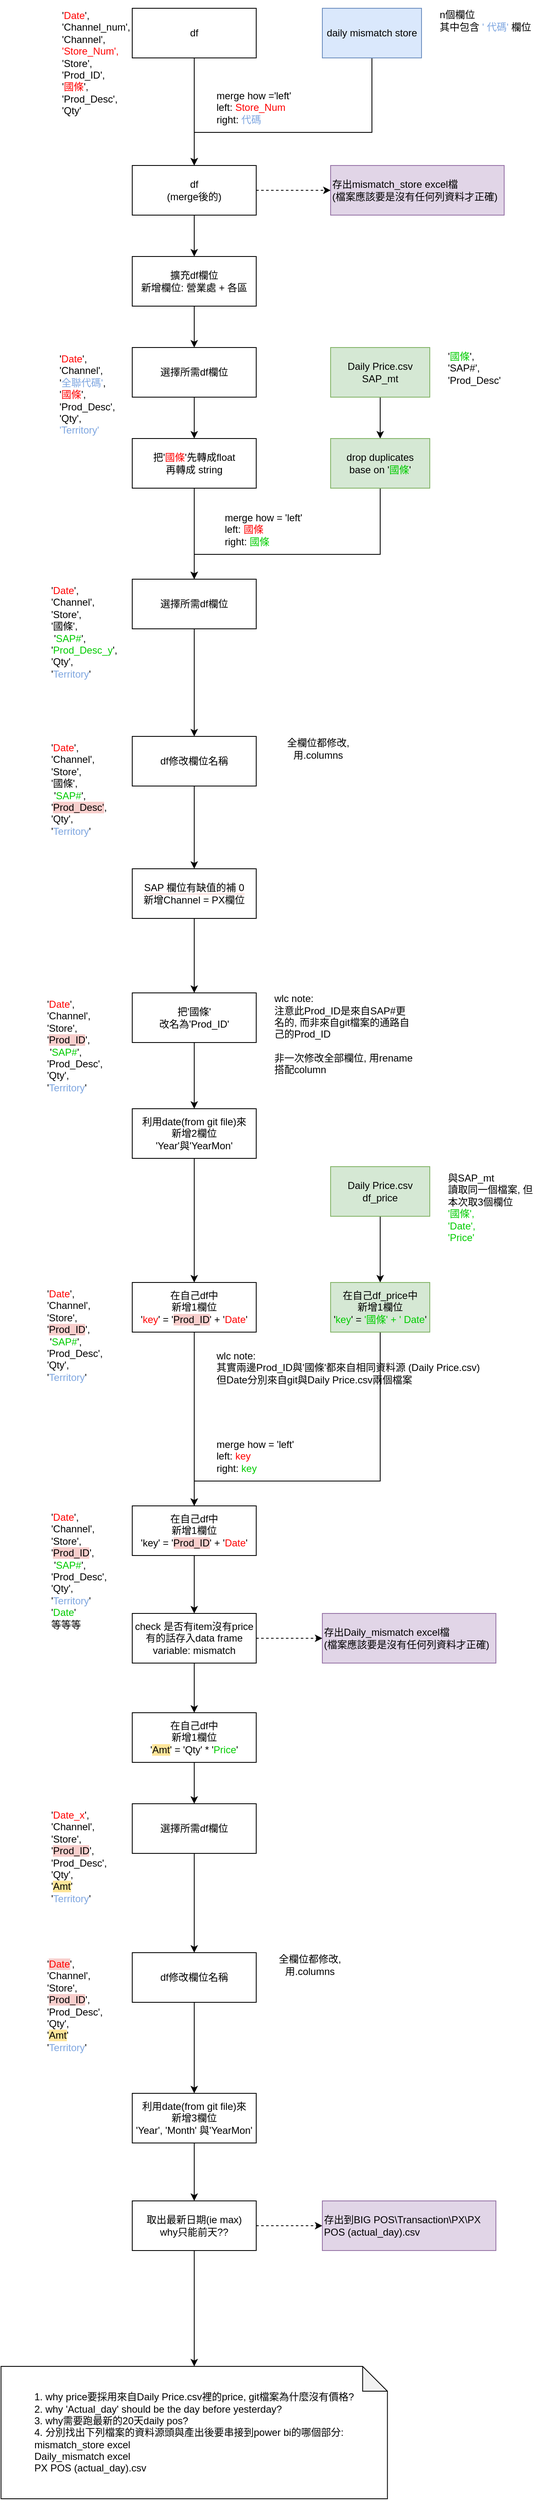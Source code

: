 <mxfile version="15.6.2" type="github">
  <diagram id="zrbfAotFL-TyWPudBQgr" name="Page-1">
    <mxGraphModel dx="782" dy="436" grid="1" gridSize="10" guides="1" tooltips="1" connect="1" arrows="1" fold="1" page="1" pageScale="1" pageWidth="850" pageHeight="1100" math="0" shadow="0">
      <root>
        <mxCell id="0" />
        <mxCell id="1" parent="0" />
        <mxCell id="fdrqG4z9VUzHYd8aUHgG-7" style="edgeStyle=orthogonalEdgeStyle;rounded=0;orthogonalLoop=1;jettySize=auto;html=1;entryX=0.5;entryY=0;entryDx=0;entryDy=0;fontSize=12;fontColor=#FF0000;" parent="1" source="fdrqG4z9VUzHYd8aUHgG-1" target="fdrqG4z9VUzHYd8aUHgG-3" edge="1">
          <mxGeometry relative="1" as="geometry" />
        </mxCell>
        <mxCell id="fdrqG4z9VUzHYd8aUHgG-1" value="&lt;blockquote&gt;df&lt;/blockquote&gt;" style="rounded=0;whiteSpace=wrap;html=1;" parent="1" vertex="1">
          <mxGeometry x="220" y="10" width="150" height="60" as="geometry" />
        </mxCell>
        <mxCell id="fdrqG4z9VUzHYd8aUHgG-18" style="edgeStyle=orthogonalEdgeStyle;rounded=0;orthogonalLoop=1;jettySize=auto;html=1;fontSize=12;fontColor=#000000;endArrow=classic;endFill=1;" parent="1" source="fdrqG4z9VUzHYd8aUHgG-2" target="fdrqG4z9VUzHYd8aUHgG-3" edge="1">
          <mxGeometry relative="1" as="geometry">
            <Array as="points">
              <mxPoint x="510" y="160" />
              <mxPoint x="295" y="160" />
            </Array>
          </mxGeometry>
        </mxCell>
        <mxCell id="fdrqG4z9VUzHYd8aUHgG-2" value="daily mismatch store" style="rounded=0;whiteSpace=wrap;html=1;fillColor=#dae8fc;strokeColor=#6c8ebf;" parent="1" vertex="1">
          <mxGeometry x="450" y="10" width="120" height="60" as="geometry" />
        </mxCell>
        <mxCell id="fdrqG4z9VUzHYd8aUHgG-12" style="edgeStyle=orthogonalEdgeStyle;rounded=0;orthogonalLoop=1;jettySize=auto;html=1;fontSize=12;fontColor=#000000;endArrow=classic;endFill=1;dashed=1;" parent="1" source="fdrqG4z9VUzHYd8aUHgG-3" target="fdrqG4z9VUzHYd8aUHgG-11" edge="1">
          <mxGeometry relative="1" as="geometry" />
        </mxCell>
        <mxCell id="fdrqG4z9VUzHYd8aUHgG-16" style="edgeStyle=orthogonalEdgeStyle;rounded=0;orthogonalLoop=1;jettySize=auto;html=1;entryX=0.5;entryY=0;entryDx=0;entryDy=0;fontSize=12;fontColor=#000000;endArrow=classic;endFill=1;" parent="1" source="fdrqG4z9VUzHYd8aUHgG-3" target="fdrqG4z9VUzHYd8aUHgG-15" edge="1">
          <mxGeometry relative="1" as="geometry" />
        </mxCell>
        <mxCell id="fdrqG4z9VUzHYd8aUHgG-3" value="df&lt;br&gt;(merge後的)" style="rounded=0;whiteSpace=wrap;html=1;" parent="1" vertex="1">
          <mxGeometry x="220" y="200" width="150" height="60" as="geometry" />
        </mxCell>
        <mxCell id="fdrqG4z9VUzHYd8aUHgG-4" value="&lt;blockquote&gt;&lt;font style=&quot;font-size: 12px&quot;&gt;&lt;font style=&quot;font-weight: normal ; font-size: 12px&quot;&gt;&#39;&lt;font color=&quot;#ff0000&quot;&gt;Date&lt;/font&gt;&#39;,&amp;nbsp;&lt;br&gt;&lt;/font&gt;&lt;/font&gt;&lt;font style=&quot;font-size: 12px&quot;&gt;&lt;font style=&quot;font-weight: normal ; font-size: 12px&quot;&gt;&#39;Channel_num&#39;,&lt;br&gt;&lt;/font&gt;&lt;/font&gt;&lt;font style=&quot;font-weight: normal ; font-size: 12px&quot;&gt;&#39;Channel&#39;,&lt;br&gt;&lt;/font&gt;&lt;font style=&quot;font-weight: normal ; font-size: 12px&quot;&gt;&lt;font color=&quot;#ff0000&quot;&gt;&#39;Store_Num&#39;,&lt;/font&gt;&lt;br&gt;&lt;/font&gt;&lt;font style=&quot;font-weight: normal ; font-size: 12px&quot;&gt;&#39;Store&#39;,&lt;br&gt;&lt;/font&gt;&lt;font style=&quot;font-weight: normal ; font-size: 12px&quot;&gt;&#39;Prod_ID&#39;,&lt;br&gt;&lt;/font&gt;&lt;font style=&quot;font-weight: normal ; font-size: 12px&quot;&gt;&#39;&lt;font color=&quot;#ff0000&quot;&gt;國條&lt;/font&gt;&#39;,&lt;br&gt;&lt;/font&gt;&lt;font style=&quot;font-weight: normal ; font-size: 12px&quot;&gt;&#39;Prod_Desc&#39;,&lt;br&gt;&lt;/font&gt;&lt;font style=&quot;font-weight: normal ; font-size: 12px&quot;&gt;&#39;Qty&#39;&lt;/font&gt;&lt;/blockquote&gt;" style="text;html=1;strokeColor=none;fillColor=none;spacing=5;spacingTop=-20;whiteSpace=wrap;overflow=hidden;rounded=0;align=left;" parent="1" vertex="1">
          <mxGeometry x="90" y="10" width="190" height="140" as="geometry" />
        </mxCell>
        <mxCell id="fdrqG4z9VUzHYd8aUHgG-9" value="merge how =&#39;left&#39;&lt;br&gt;left: &lt;font color=&quot;#ff0000&quot;&gt;Store_Num&lt;/font&gt;&amp;nbsp;&lt;br&gt;right: &lt;font color=&quot;#7ea6e0&quot;&gt;代碼&lt;/font&gt;" style="text;html=1;strokeColor=none;fillColor=none;align=left;verticalAlign=middle;whiteSpace=wrap;rounded=0;fontSize=12;fontColor=#000000;labelBackgroundColor=default;" parent="1" vertex="1">
          <mxGeometry x="320" y="110" width="130" height="40" as="geometry" />
        </mxCell>
        <mxCell id="fdrqG4z9VUzHYd8aUHgG-11" value="存出mismatch_store excel檔&lt;br&gt;(檔案應該要是沒有任何列資料才正確)" style="rounded=0;whiteSpace=wrap;html=1;fontFamily=Helvetica;fontSize=12;align=left;strokeColor=#9673a6;fillColor=#e1d5e7;" parent="1" vertex="1">
          <mxGeometry x="460" y="200" width="210" height="60" as="geometry" />
        </mxCell>
        <mxCell id="fdrqG4z9VUzHYd8aUHgG-24" style="edgeStyle=orthogonalEdgeStyle;rounded=0;orthogonalLoop=1;jettySize=auto;html=1;entryX=0.5;entryY=0;entryDx=0;entryDy=0;fontSize=12;fontColor=#FF0000;endArrow=classic;endFill=1;" parent="1" source="fdrqG4z9VUzHYd8aUHgG-15" target="fdrqG4z9VUzHYd8aUHgG-23" edge="1">
          <mxGeometry relative="1" as="geometry" />
        </mxCell>
        <mxCell id="fdrqG4z9VUzHYd8aUHgG-15" value="擴充df欄位&lt;br&gt;新增欄位: 營業處 + 各區" style="rounded=0;whiteSpace=wrap;html=1;labelBackgroundColor=default;fontSize=12;fontColor=#000000;align=center;" parent="1" vertex="1">
          <mxGeometry x="220" y="310" width="150" height="60" as="geometry" />
        </mxCell>
        <mxCell id="fdrqG4z9VUzHYd8aUHgG-22" value="n個欄位&lt;br&gt;其中包含 &lt;font color=&quot;#7ea6e0&quot;&gt;&#39; 代碼&#39;&lt;/font&gt; 欄位" style="text;html=1;strokeColor=none;fillColor=none;align=left;verticalAlign=middle;whiteSpace=wrap;rounded=0;labelBackgroundColor=default;fontSize=12;fontColor=#000000;" parent="1" vertex="1">
          <mxGeometry x="590" y="10" width="140" height="30" as="geometry" />
        </mxCell>
        <mxCell id="fdrqG4z9VUzHYd8aUHgG-33" style="edgeStyle=orthogonalEdgeStyle;rounded=0;orthogonalLoop=1;jettySize=auto;html=1;fontSize=12;fontColor=#000000;endArrow=classic;endFill=1;" parent="1" source="fdrqG4z9VUzHYd8aUHgG-23" target="fdrqG4z9VUzHYd8aUHgG-32" edge="1">
          <mxGeometry relative="1" as="geometry" />
        </mxCell>
        <mxCell id="fdrqG4z9VUzHYd8aUHgG-23" value="&lt;font color=&quot;#000000&quot;&gt;選擇所需df欄位&lt;br&gt;&lt;/font&gt;" style="rounded=0;whiteSpace=wrap;html=1;labelBackgroundColor=default;fontSize=12;fontColor=#FF0000;align=center;" parent="1" vertex="1">
          <mxGeometry x="220" y="420" width="150" height="60" as="geometry" />
        </mxCell>
        <mxCell id="fdrqG4z9VUzHYd8aUHgG-27" value="&#39;&lt;font color=&quot;#ff0000&quot;&gt;Date&lt;/font&gt;&#39;, &#39;Channel&#39;, &#39;&lt;font color=&quot;#7ea6e0&quot;&gt;全聯代碼&#39;&lt;/font&gt;, &#39;&lt;font color=&quot;#ff0000&quot;&gt;國條&lt;/font&gt;&#39;, &#39;Prod_Desc&#39;, &#39;Qty&#39;, &lt;font color=&quot;#7ea6e0&quot;&gt;&#39;Territory&#39;&lt;/font&gt;" style="text;html=1;strokeColor=none;fillColor=none;align=left;verticalAlign=top;whiteSpace=wrap;rounded=0;labelBackgroundColor=default;fontSize=12;fontColor=#000000;" parent="1" vertex="1">
          <mxGeometry x="130" y="420" width="60" height="130" as="geometry" />
        </mxCell>
        <mxCell id="fdrqG4z9VUzHYd8aUHgG-31" style="edgeStyle=orthogonalEdgeStyle;rounded=0;orthogonalLoop=1;jettySize=auto;html=1;entryX=0.5;entryY=0;entryDx=0;entryDy=0;fontSize=12;fontColor=#000000;endArrow=classic;endFill=1;" parent="1" source="fdrqG4z9VUzHYd8aUHgG-28" target="fdrqG4z9VUzHYd8aUHgG-30" edge="1">
          <mxGeometry relative="1" as="geometry" />
        </mxCell>
        <mxCell id="fdrqG4z9VUzHYd8aUHgG-28" value="&lt;font&gt;Daily Price.csv&lt;br&gt;&lt;/font&gt;&lt;div&gt;&lt;span&gt;&lt;font&gt;SAP_mt&lt;/font&gt;&lt;/span&gt;&lt;/div&gt;" style="rounded=0;whiteSpace=wrap;html=1;labelBackgroundColor=none;fontSize=12;align=center;verticalAlign=middle;strokeColor=#82b366;fillColor=#d5e8d4;fontColor=#000000;" parent="1" vertex="1">
          <mxGeometry x="460" y="420" width="120" height="60" as="geometry" />
        </mxCell>
        <mxCell id="fdrqG4z9VUzHYd8aUHgG-29" value="&#39;&lt;font color=&quot;#00cc00&quot;&gt;國條&lt;/font&gt;&#39;, &#39;SAP#&#39;, &#39;Prod_Desc&#39;" style="text;html=1;strokeColor=none;fillColor=none;align=left;verticalAlign=middle;whiteSpace=wrap;rounded=0;labelBackgroundColor=none;fontSize=12;fontColor=#000000;" parent="1" vertex="1">
          <mxGeometry x="600" y="430" width="60" height="30" as="geometry" />
        </mxCell>
        <mxCell id="fdrqG4z9VUzHYd8aUHgG-37" style="edgeStyle=orthogonalEdgeStyle;rounded=0;orthogonalLoop=1;jettySize=auto;html=1;fontSize=12;fontColor=#FF0000;endArrow=classic;endFill=1;entryX=0.5;entryY=0;entryDx=0;entryDy=0;" parent="1" source="fdrqG4z9VUzHYd8aUHgG-30" target="fdrqG4z9VUzHYd8aUHgG-34" edge="1">
          <mxGeometry relative="1" as="geometry">
            <mxPoint x="520" y="680.0" as="targetPoint" />
            <Array as="points">
              <mxPoint x="520" y="670" />
              <mxPoint x="295" y="670" />
            </Array>
          </mxGeometry>
        </mxCell>
        <mxCell id="fdrqG4z9VUzHYd8aUHgG-30" value="drop duplicates&lt;br&gt;base on &#39;&lt;font color=&quot;#00cc00&quot;&gt;國條&lt;/font&gt;&#39;" style="rounded=0;whiteSpace=wrap;html=1;labelBackgroundColor=none;fontSize=12;strokeColor=#82b366;align=center;verticalAlign=middle;fillColor=#d5e8d4;" parent="1" vertex="1">
          <mxGeometry x="460" y="530" width="120" height="60" as="geometry" />
        </mxCell>
        <mxCell id="fdrqG4z9VUzHYd8aUHgG-36" style="edgeStyle=orthogonalEdgeStyle;rounded=0;orthogonalLoop=1;jettySize=auto;html=1;entryX=0.5;entryY=0;entryDx=0;entryDy=0;fontSize=12;fontColor=#FF0000;endArrow=classic;endFill=1;" parent="1" source="fdrqG4z9VUzHYd8aUHgG-32" target="fdrqG4z9VUzHYd8aUHgG-34" edge="1">
          <mxGeometry relative="1" as="geometry" />
        </mxCell>
        <mxCell id="fdrqG4z9VUzHYd8aUHgG-32" value="&lt;font color=&quot;#000000&quot;&gt;把&#39;&lt;/font&gt;&lt;font color=&quot;#ff0000&quot;&gt;國條&lt;/font&gt;&lt;font color=&quot;#000000&quot;&gt;&#39;先轉成float&lt;br&gt;再轉成 string&lt;/font&gt;" style="rounded=0;whiteSpace=wrap;html=1;labelBackgroundColor=none;fontSize=12;fontColor=#00CC00;strokeColor=default;align=center;verticalAlign=middle;" parent="1" vertex="1">
          <mxGeometry x="220" y="530" width="150" height="60" as="geometry" />
        </mxCell>
        <mxCell id="fdrqG4z9VUzHYd8aUHgG-43" style="edgeStyle=orthogonalEdgeStyle;rounded=0;orthogonalLoop=1;jettySize=auto;html=1;fontSize=12;fontColor=#7EA6E0;endArrow=classic;endFill=1;" parent="1" source="fdrqG4z9VUzHYd8aUHgG-34" target="fdrqG4z9VUzHYd8aUHgG-42" edge="1">
          <mxGeometry relative="1" as="geometry" />
        </mxCell>
        <mxCell id="fdrqG4z9VUzHYd8aUHgG-34" value="&lt;span style=&quot;color: rgb(0 , 0 , 0)&quot;&gt;選擇所需df欄位&lt;/span&gt;" style="rounded=0;whiteSpace=wrap;html=1;labelBackgroundColor=none;fontSize=12;fontColor=#FF0000;strokeColor=default;align=center;verticalAlign=middle;" parent="1" vertex="1">
          <mxGeometry x="220" y="700" width="150" height="60" as="geometry" />
        </mxCell>
        <mxCell id="fdrqG4z9VUzHYd8aUHgG-35" value="merge how = &#39;left&#39;&lt;br&gt;left: &lt;font color=&quot;#ff0000&quot;&gt;國條&lt;/font&gt;&amp;nbsp;&lt;br&gt;right: &lt;font color=&quot;#00cc00&quot;&gt;國條&lt;/font&gt;" style="text;html=1;strokeColor=none;fillColor=none;align=left;verticalAlign=middle;whiteSpace=wrap;rounded=0;fontSize=12;fontColor=#000000;labelBackgroundColor=default;" parent="1" vertex="1">
          <mxGeometry x="330" y="620" width="130" height="40" as="geometry" />
        </mxCell>
        <mxCell id="fdrqG4z9VUzHYd8aUHgG-38" value="&lt;div&gt;&lt;font color=&quot;#000000&quot;&gt;&#39;&lt;/font&gt;&lt;font color=&quot;#ff0000&quot;&gt;Date&lt;/font&gt;&lt;font color=&quot;#000000&quot;&gt;&#39;, &#39;Channel&#39;, &#39;Store&#39;,&lt;/font&gt;&lt;/div&gt;&lt;div&gt;&lt;font color=&quot;#000000&quot;&gt;&#39;國條&#39;,&lt;/font&gt;&lt;span style=&quot;color: rgb(0 , 0 , 0)&quot;&gt;&amp;nbsp; &amp;nbsp; &amp;nbsp; &amp;nbsp;&#39;&lt;/span&gt;SAP#&lt;span style=&quot;color: rgb(0 , 0 , 0)&quot;&gt;&#39;, &#39;&lt;/span&gt;Prod_Desc_y&lt;span style=&quot;color: rgb(0 , 0 , 0)&quot;&gt;&#39;, &#39;Qty&#39;,&lt;/span&gt;&lt;/div&gt;&lt;div&gt;&lt;span style=&quot;color: rgb(0 , 0 , 0)&quot;&gt;&#39;&lt;/span&gt;&lt;font color=&quot;#7ea6e0&quot;&gt;Territory&lt;/font&gt;&lt;span style=&quot;color: rgb(0 , 0 , 0)&quot;&gt;&#39;&lt;/span&gt;&lt;/div&gt;" style="text;html=1;strokeColor=none;fillColor=none;align=left;verticalAlign=top;whiteSpace=wrap;rounded=0;labelBackgroundColor=none;fontSize=12;fontColor=#00CC00;" parent="1" vertex="1">
          <mxGeometry x="120" y="700" width="90" height="130" as="geometry" />
        </mxCell>
        <mxCell id="fdrqG4z9VUzHYd8aUHgG-46" style="edgeStyle=orthogonalEdgeStyle;rounded=0;orthogonalLoop=1;jettySize=auto;html=1;entryX=0.5;entryY=0;entryDx=0;entryDy=0;fontSize=12;fontColor=#000000;endArrow=classic;endFill=1;" parent="1" source="fdrqG4z9VUzHYd8aUHgG-42" target="fdrqG4z9VUzHYd8aUHgG-45" edge="1">
          <mxGeometry relative="1" as="geometry" />
        </mxCell>
        <mxCell id="fdrqG4z9VUzHYd8aUHgG-42" value="&lt;span style=&quot;color: rgb(0 , 0 , 0)&quot;&gt;df修改欄位名稱&lt;/span&gt;" style="rounded=0;whiteSpace=wrap;html=1;labelBackgroundColor=none;fontSize=12;fontColor=#FF0000;strokeColor=default;align=center;verticalAlign=middle;" parent="1" vertex="1">
          <mxGeometry x="220" y="890" width="150" height="60" as="geometry" />
        </mxCell>
        <mxCell id="fdrqG4z9VUzHYd8aUHgG-44" value="&lt;div&gt;&lt;font color=&quot;#000000&quot;&gt;&#39;&lt;/font&gt;&lt;font color=&quot;#ff0000&quot;&gt;Date&lt;/font&gt;&lt;font color=&quot;#000000&quot;&gt;&#39;, &#39;Channel&#39;, &#39;Store&#39;,&lt;/font&gt;&lt;/div&gt;&lt;div&gt;&lt;font color=&quot;#000000&quot;&gt;&#39;國條&#39;,&lt;/font&gt;&lt;span style=&quot;color: rgb(0 , 0 , 0)&quot;&gt;&amp;nbsp; &amp;nbsp; &amp;nbsp; &amp;nbsp;&#39;&lt;/span&gt;SAP#&lt;span style=&quot;color: rgb(0 , 0 , 0)&quot;&gt;&#39;, &#39;&lt;/span&gt;&lt;font color=&quot;#000000&quot; style=&quot;background-color: rgb(248 , 206 , 204)&quot;&gt;Prod_Desc&lt;/font&gt;&lt;span style=&quot;color: rgb(0 , 0 , 0)&quot;&gt;&lt;span style=&quot;background-color: rgb(248 , 206 , 204)&quot;&gt;&#39;&lt;/span&gt;, &#39;Qty&#39;,&lt;/span&gt;&lt;/div&gt;&lt;div&gt;&lt;span style=&quot;color: rgb(0 , 0 , 0)&quot;&gt;&#39;&lt;/span&gt;&lt;font color=&quot;#7ea6e0&quot;&gt;Territory&lt;/font&gt;&lt;span style=&quot;color: rgb(0 , 0 , 0)&quot;&gt;&#39;&lt;/span&gt;&lt;/div&gt;" style="text;html=1;strokeColor=none;fillColor=none;align=left;verticalAlign=top;whiteSpace=wrap;rounded=0;labelBackgroundColor=none;fontSize=12;fontColor=#00CC00;" parent="1" vertex="1">
          <mxGeometry x="120" y="890" width="90" height="130" as="geometry" />
        </mxCell>
        <mxCell id="fdrqG4z9VUzHYd8aUHgG-50" style="edgeStyle=orthogonalEdgeStyle;rounded=0;orthogonalLoop=1;jettySize=auto;html=1;fontSize=12;fontColor=#000000;endArrow=classic;endFill=1;" parent="1" source="fdrqG4z9VUzHYd8aUHgG-45" target="fdrqG4z9VUzHYd8aUHgG-48" edge="1">
          <mxGeometry relative="1" as="geometry" />
        </mxCell>
        <mxCell id="fdrqG4z9VUzHYd8aUHgG-45" value="&lt;span style=&quot;background-color: rgb(255 , 255 , 255)&quot;&gt;SAP 欄位有缺值的補 0&lt;br&gt;新增Channel = PX欄位&lt;br&gt;&lt;/span&gt;" style="rounded=0;whiteSpace=wrap;html=1;labelBackgroundColor=#F8CECC;fontSize=12;fontColor=#000000;strokeColor=default;align=center;verticalAlign=middle;" parent="1" vertex="1">
          <mxGeometry x="220" y="1050" width="150" height="60" as="geometry" />
        </mxCell>
        <mxCell id="oJDjE2ayRvZ6iTE7Mp0_-5" style="edgeStyle=orthogonalEdgeStyle;rounded=0;orthogonalLoop=1;jettySize=auto;html=1;entryX=0.5;entryY=0;entryDx=0;entryDy=0;fontSize=12;fontColor=#000000;endArrow=classic;endFill=1;" parent="1" source="fdrqG4z9VUzHYd8aUHgG-48" target="oJDjE2ayRvZ6iTE7Mp0_-4" edge="1">
          <mxGeometry relative="1" as="geometry" />
        </mxCell>
        <mxCell id="fdrqG4z9VUzHYd8aUHgG-48" value="&lt;span style=&quot;&quot;&gt;把&#39;國條&#39;&lt;br&gt;改名為&#39;Prod_ID&#39;&lt;/span&gt;" style="rounded=0;whiteSpace=wrap;html=1;labelBackgroundColor=none;fontSize=12;fontColor=#000000;strokeColor=default;align=center;verticalAlign=middle;" parent="1" vertex="1">
          <mxGeometry x="220" y="1200" width="150" height="60" as="geometry" />
        </mxCell>
        <mxCell id="fdrqG4z9VUzHYd8aUHgG-49" value="&lt;div&gt;&lt;font color=&quot;#000000&quot;&gt;&#39;&lt;/font&gt;&lt;font color=&quot;#ff0000&quot;&gt;Date&lt;/font&gt;&lt;font color=&quot;#000000&quot;&gt;&#39;, &#39;Channel&#39;, &#39;Store&#39;,&lt;/font&gt;&lt;/div&gt;&lt;div&gt;&lt;font color=&quot;#000000&quot;&gt;&#39;&lt;span style=&quot;background-color: rgb(248 , 206 , 204)&quot;&gt;Prod_ID&lt;/span&gt;&#39;,&lt;/font&gt;&lt;span style=&quot;color: rgb(0 , 0 , 0)&quot;&gt;&amp;nbsp; &amp;nbsp; &amp;nbsp; &amp;nbsp;&#39;&lt;/span&gt;SAP#&lt;span style=&quot;color: rgb(0 , 0 , 0)&quot;&gt;&#39;, &#39;&lt;/span&gt;&lt;font color=&quot;#000000&quot; style=&quot;background-color: rgb(255 , 255 , 255)&quot;&gt;Prod_Desc&lt;/font&gt;&lt;span style=&quot;color: rgb(0 , 0 , 0)&quot;&gt;&lt;span style=&quot;background-color: rgb(255 , 255 , 255)&quot;&gt;&#39;&lt;/span&gt;, &#39;Qty&#39;,&lt;/span&gt;&lt;/div&gt;&lt;div&gt;&lt;span style=&quot;color: rgb(0 , 0 , 0)&quot;&gt;&#39;&lt;/span&gt;&lt;font color=&quot;#7ea6e0&quot;&gt;Territory&lt;/font&gt;&lt;span style=&quot;color: rgb(0 , 0 , 0)&quot;&gt;&#39;&lt;/span&gt;&lt;/div&gt;" style="text;html=1;strokeColor=none;fillColor=none;align=left;verticalAlign=top;whiteSpace=wrap;rounded=0;labelBackgroundColor=none;fontSize=12;fontColor=#00CC00;" parent="1" vertex="1">
          <mxGeometry x="115" y="1200" width="90" height="130" as="geometry" />
        </mxCell>
        <mxCell id="oJDjE2ayRvZ6iTE7Mp0_-1" value="wlc note:&lt;br&gt;注意此Prod_ID是來自SAP#更名的, 而非來自git檔案的通路自己的Prod_ID&lt;br&gt;&lt;br&gt;非一次修改全部欄位, 用rename搭配column" style="text;html=1;strokeColor=none;fillColor=none;align=left;verticalAlign=middle;whiteSpace=wrap;rounded=0;labelBackgroundColor=none;fontSize=12;fontColor=#000000;" parent="1" vertex="1">
          <mxGeometry x="390" y="1220" width="170" height="60" as="geometry" />
        </mxCell>
        <mxCell id="oJDjE2ayRvZ6iTE7Mp0_-11" style="edgeStyle=orthogonalEdgeStyle;rounded=0;orthogonalLoop=1;jettySize=auto;html=1;entryX=0.5;entryY=0;entryDx=0;entryDy=0;fontSize=12;fontColor=#00CC00;endArrow=classic;endFill=1;" parent="1" source="oJDjE2ayRvZ6iTE7Mp0_-4" target="oJDjE2ayRvZ6iTE7Mp0_-10" edge="1">
          <mxGeometry relative="1" as="geometry" />
        </mxCell>
        <mxCell id="oJDjE2ayRvZ6iTE7Mp0_-4" value="利用date(from git file)來&lt;br&gt;新增2欄位&lt;br&gt;&#39;Year&#39;與&#39;YearMon&#39;" style="rounded=0;whiteSpace=wrap;html=1;labelBackgroundColor=none;fontSize=12;fontColor=#000000;strokeColor=default;align=center;verticalAlign=middle;" parent="1" vertex="1">
          <mxGeometry x="220" y="1340" width="150" height="60" as="geometry" />
        </mxCell>
        <mxCell id="oJDjE2ayRvZ6iTE7Mp0_-9" style="edgeStyle=orthogonalEdgeStyle;rounded=0;orthogonalLoop=1;jettySize=auto;html=1;entryX=0.5;entryY=0;entryDx=0;entryDy=0;fontSize=12;fontColor=#00CC00;endArrow=classic;endFill=1;" parent="1" source="oJDjE2ayRvZ6iTE7Mp0_-6" target="oJDjE2ayRvZ6iTE7Mp0_-8" edge="1">
          <mxGeometry relative="1" as="geometry" />
        </mxCell>
        <mxCell id="oJDjE2ayRvZ6iTE7Mp0_-6" value="&lt;font&gt;Daily Price.csv&lt;br&gt;&lt;/font&gt;&lt;div&gt;df_price&lt;/div&gt;" style="rounded=0;whiteSpace=wrap;html=1;labelBackgroundColor=none;fontSize=12;align=center;verticalAlign=middle;strokeColor=#82b366;fillColor=#d5e8d4;fontColor=#000000;" parent="1" vertex="1">
          <mxGeometry x="460" y="1410" width="120" height="60" as="geometry" />
        </mxCell>
        <mxCell id="oJDjE2ayRvZ6iTE7Mp0_-7" value="與SAP_mt&lt;br&gt;&lt;div&gt;&lt;span&gt;讀取同一個檔案, 但本次取3個欄位&lt;/span&gt;&lt;/div&gt;&lt;div&gt;&lt;font color=&quot;#00cc00&quot;&gt;&#39;國條&#39;,&lt;/font&gt;&lt;/div&gt;&lt;div&gt;&lt;font color=&quot;#00cc00&quot;&gt;&#39;Date&#39;,&lt;/font&gt;&lt;/div&gt;&lt;div&gt;&lt;font color=&quot;#00cc00&quot;&gt;&#39;Price&#39;&lt;/font&gt;&lt;br&gt;&lt;/div&gt;" style="text;html=1;strokeColor=none;fillColor=none;align=left;verticalAlign=top;whiteSpace=wrap;rounded=0;labelBackgroundColor=none;fontSize=12;fontColor=#000000;" parent="1" vertex="1">
          <mxGeometry x="600" y="1410" width="110" height="90" as="geometry" />
        </mxCell>
        <mxCell id="oJDjE2ayRvZ6iTE7Mp0_-17" style="edgeStyle=orthogonalEdgeStyle;rounded=0;orthogonalLoop=1;jettySize=auto;html=1;entryX=0.5;entryY=0;entryDx=0;entryDy=0;fontSize=12;fontColor=#FF0000;endArrow=classic;endFill=1;" parent="1" source="oJDjE2ayRvZ6iTE7Mp0_-8" target="oJDjE2ayRvZ6iTE7Mp0_-15" edge="1">
          <mxGeometry relative="1" as="geometry">
            <Array as="points">
              <mxPoint x="520" y="1790" />
              <mxPoint x="295" y="1790" />
            </Array>
          </mxGeometry>
        </mxCell>
        <mxCell id="oJDjE2ayRvZ6iTE7Mp0_-8" value="在自己df_price中&lt;br&gt;新增1欄位&lt;br&gt;&#39;&lt;font color=&quot;#00cc00&quot;&gt;key&lt;/font&gt;&#39; = &lt;font color=&quot;#00cc00&quot;&gt;&#39;國條&#39; + &#39; Date&lt;/font&gt;&#39;" style="rounded=0;whiteSpace=wrap;html=1;labelBackgroundColor=none;fontSize=12;align=center;verticalAlign=middle;strokeColor=#82b366;fillColor=#d5e8d4;fontColor=#000000;" parent="1" vertex="1">
          <mxGeometry x="460" y="1550" width="120" height="60" as="geometry" />
        </mxCell>
        <mxCell id="oJDjE2ayRvZ6iTE7Mp0_-16" style="edgeStyle=orthogonalEdgeStyle;rounded=0;orthogonalLoop=1;jettySize=auto;html=1;fontSize=12;fontColor=#FF0000;endArrow=classic;endFill=1;" parent="1" source="oJDjE2ayRvZ6iTE7Mp0_-10" target="oJDjE2ayRvZ6iTE7Mp0_-15" edge="1">
          <mxGeometry relative="1" as="geometry" />
        </mxCell>
        <mxCell id="oJDjE2ayRvZ6iTE7Mp0_-10" value="在自己df中&lt;br&gt;新增1欄位&lt;br&gt;&#39;&lt;font color=&quot;#ff0000&quot;&gt;key&lt;/font&gt;&#39; = &#39;&lt;span style=&quot;background-color: rgb(248 , 206 , 204)&quot;&gt;Prod_ID&lt;/span&gt;&#39; + &#39;&lt;font color=&quot;#ff0000&quot;&gt;Date&lt;/font&gt;&#39;" style="rounded=0;whiteSpace=wrap;html=1;labelBackgroundColor=none;fontSize=12;fontColor=#000000;strokeColor=default;align=center;verticalAlign=middle;" parent="1" vertex="1">
          <mxGeometry x="220" y="1550" width="150" height="60" as="geometry" />
        </mxCell>
        <mxCell id="oJDjE2ayRvZ6iTE7Mp0_-12" value="&lt;div&gt;&lt;font color=&quot;#000000&quot;&gt;&#39;&lt;/font&gt;&lt;font color=&quot;#ff0000&quot;&gt;Date&lt;/font&gt;&lt;font color=&quot;#000000&quot;&gt;&#39;, &#39;Channel&#39;, &#39;Store&#39;,&lt;/font&gt;&lt;/div&gt;&lt;div&gt;&lt;font color=&quot;#000000&quot;&gt;&#39;&lt;span style=&quot;background-color: rgb(248 , 206 , 204)&quot;&gt;Prod_ID&lt;/span&gt;&#39;,&lt;/font&gt;&lt;span style=&quot;color: rgb(0 , 0 , 0)&quot;&gt;&amp;nbsp; &amp;nbsp; &amp;nbsp; &amp;nbsp;&#39;&lt;/span&gt;SAP#&lt;span style=&quot;color: rgb(0 , 0 , 0)&quot;&gt;&#39;, &#39;&lt;/span&gt;&lt;font color=&quot;#000000&quot; style=&quot;background-color: rgb(255 , 255 , 255)&quot;&gt;Prod_Desc&lt;/font&gt;&lt;span style=&quot;color: rgb(0 , 0 , 0)&quot;&gt;&lt;span style=&quot;background-color: rgb(255 , 255 , 255)&quot;&gt;&#39;&lt;/span&gt;, &#39;Qty&#39;,&lt;/span&gt;&lt;/div&gt;&lt;div&gt;&lt;span style=&quot;color: rgb(0 , 0 , 0)&quot;&gt;&#39;&lt;/span&gt;&lt;font color=&quot;#7ea6e0&quot;&gt;Territory&lt;/font&gt;&lt;span style=&quot;color: rgb(0 , 0 , 0)&quot;&gt;&#39;&lt;/span&gt;&lt;/div&gt;" style="text;html=1;strokeColor=none;fillColor=none;align=left;verticalAlign=top;whiteSpace=wrap;rounded=0;labelBackgroundColor=none;fontSize=12;fontColor=#00CC00;" parent="1" vertex="1">
          <mxGeometry x="115" y="1550" width="90" height="130" as="geometry" />
        </mxCell>
        <mxCell id="oJDjE2ayRvZ6iTE7Mp0_-14" value="wlc note:&lt;br&gt;其實兩邊Prod_ID與&#39;國條&#39;都來自相同資料源 (Daily Price.csv)&lt;br&gt;但Date分別來自git與Daily Price.csv兩個檔案" style="text;html=1;strokeColor=none;fillColor=none;align=left;verticalAlign=top;whiteSpace=wrap;rounded=0;labelBackgroundColor=none;fontSize=12;fontColor=#000000;" parent="1" vertex="1">
          <mxGeometry x="320" y="1625" width="365" height="50" as="geometry" />
        </mxCell>
        <mxCell id="oJDjE2ayRvZ6iTE7Mp0_-22" style="edgeStyle=orthogonalEdgeStyle;rounded=0;orthogonalLoop=1;jettySize=auto;html=1;entryX=0.5;entryY=0;entryDx=0;entryDy=0;fontSize=12;fontColor=#00CC00;endArrow=classic;endFill=1;" parent="1" source="oJDjE2ayRvZ6iTE7Mp0_-15" target="oJDjE2ayRvZ6iTE7Mp0_-19" edge="1">
          <mxGeometry relative="1" as="geometry" />
        </mxCell>
        <mxCell id="oJDjE2ayRvZ6iTE7Mp0_-15" value="在自己df中&lt;br&gt;新增1欄位&lt;br&gt;&#39;key&#39; = &#39;&lt;span style=&quot;background-color: rgb(248 , 206 , 204)&quot;&gt;Prod_ID&lt;/span&gt;&#39; + &#39;&lt;font color=&quot;#ff0000&quot;&gt;Date&lt;/font&gt;&#39;" style="rounded=0;whiteSpace=wrap;html=1;labelBackgroundColor=none;fontSize=12;fontColor=#000000;strokeColor=default;align=center;verticalAlign=middle;" parent="1" vertex="1">
          <mxGeometry x="220" y="1820" width="150" height="60" as="geometry" />
        </mxCell>
        <mxCell id="oJDjE2ayRvZ6iTE7Mp0_-18" value="merge how = &#39;left&#39;&lt;br&gt;left: &lt;font color=&quot;#ff0000&quot;&gt;key&amp;nbsp;&lt;/font&gt;&lt;br&gt;right: &lt;font color=&quot;#00cc00&quot;&gt;key&lt;/font&gt;" style="text;html=1;strokeColor=none;fillColor=none;align=left;verticalAlign=middle;whiteSpace=wrap;rounded=0;fontSize=12;fontColor=#000000;labelBackgroundColor=default;" parent="1" vertex="1">
          <mxGeometry x="320" y="1740" width="130" height="40" as="geometry" />
        </mxCell>
        <mxCell id="oJDjE2ayRvZ6iTE7Mp0_-21" style="edgeStyle=orthogonalEdgeStyle;rounded=0;orthogonalLoop=1;jettySize=auto;html=1;entryX=0;entryY=0.5;entryDx=0;entryDy=0;fontSize=12;fontColor=#00CC00;endArrow=classic;endFill=1;dashed=1;" parent="1" source="oJDjE2ayRvZ6iTE7Mp0_-19" target="oJDjE2ayRvZ6iTE7Mp0_-20" edge="1">
          <mxGeometry relative="1" as="geometry" />
        </mxCell>
        <mxCell id="oJDjE2ayRvZ6iTE7Mp0_-24" style="edgeStyle=orthogonalEdgeStyle;rounded=0;orthogonalLoop=1;jettySize=auto;html=1;entryX=0.5;entryY=0;entryDx=0;entryDy=0;fontSize=12;fontColor=#00CC00;endArrow=classic;endFill=1;" parent="1" source="oJDjE2ayRvZ6iTE7Mp0_-19" target="oJDjE2ayRvZ6iTE7Mp0_-23" edge="1">
          <mxGeometry relative="1" as="geometry" />
        </mxCell>
        <mxCell id="oJDjE2ayRvZ6iTE7Mp0_-19" value="check 是否有item沒有price&lt;br&gt;有的話存入data frame variable: mismatch" style="rounded=0;whiteSpace=wrap;html=1;labelBackgroundColor=none;fontSize=12;fontColor=#000000;strokeColor=default;align=center;verticalAlign=middle;" parent="1" vertex="1">
          <mxGeometry x="220" y="1950" width="150" height="60" as="geometry" />
        </mxCell>
        <mxCell id="oJDjE2ayRvZ6iTE7Mp0_-20" value="存出Daily_mismatch excel檔&lt;br&gt;(檔案應該要是沒有任何列資料才正確)" style="rounded=0;whiteSpace=wrap;html=1;fontFamily=Helvetica;fontSize=12;align=left;strokeColor=#9673a6;fillColor=#e1d5e7;" parent="1" vertex="1">
          <mxGeometry x="450" y="1950" width="210" height="60" as="geometry" />
        </mxCell>
        <mxCell id="oJDjE2ayRvZ6iTE7Mp0_-26" style="edgeStyle=orthogonalEdgeStyle;rounded=0;orthogonalLoop=1;jettySize=auto;html=1;entryX=0.5;entryY=0;entryDx=0;entryDy=0;fontSize=12;fontColor=#00CC00;endArrow=classic;endFill=1;" parent="1" source="oJDjE2ayRvZ6iTE7Mp0_-23" target="oJDjE2ayRvZ6iTE7Mp0_-25" edge="1">
          <mxGeometry relative="1" as="geometry" />
        </mxCell>
        <mxCell id="oJDjE2ayRvZ6iTE7Mp0_-23" value="在自己df中&lt;br&gt;新增1欄位&lt;br&gt;&#39;&lt;span style=&quot;background-color: rgb(255 , 229 , 153)&quot;&gt;Amt&lt;/span&gt;&#39; = &#39;Qty&#39; * &#39;&lt;font color=&quot;#00cc00&quot;&gt;Price&lt;/font&gt;&#39;" style="rounded=0;whiteSpace=wrap;html=1;labelBackgroundColor=none;fontSize=12;fontColor=#000000;strokeColor=default;align=center;verticalAlign=middle;" parent="1" vertex="1">
          <mxGeometry x="220" y="2070" width="150" height="60" as="geometry" />
        </mxCell>
        <mxCell id="oJDjE2ayRvZ6iTE7Mp0_-30" style="edgeStyle=orthogonalEdgeStyle;rounded=0;orthogonalLoop=1;jettySize=auto;html=1;entryX=0.5;entryY=0;entryDx=0;entryDy=0;fontSize=12;fontColor=#FFE599;endArrow=classic;endFill=1;" parent="1" source="oJDjE2ayRvZ6iTE7Mp0_-25" target="oJDjE2ayRvZ6iTE7Mp0_-29" edge="1">
          <mxGeometry relative="1" as="geometry" />
        </mxCell>
        <mxCell id="oJDjE2ayRvZ6iTE7Mp0_-25" value="選擇所需df欄位" style="rounded=0;whiteSpace=wrap;html=1;labelBackgroundColor=none;fontSize=12;fontColor=#000000;strokeColor=default;align=center;verticalAlign=middle;" parent="1" vertex="1">
          <mxGeometry x="220" y="2180" width="150" height="60" as="geometry" />
        </mxCell>
        <mxCell id="oJDjE2ayRvZ6iTE7Mp0_-27" value="&lt;div&gt;&lt;font color=&quot;#000000&quot;&gt;&#39;&lt;/font&gt;&lt;font color=&quot;#ff0000&quot;&gt;Date&lt;/font&gt;&lt;font color=&quot;#000000&quot;&gt;&#39;, &#39;Channel&#39;, &#39;Store&#39;,&lt;/font&gt;&lt;/div&gt;&lt;div&gt;&lt;font color=&quot;#000000&quot;&gt;&#39;&lt;span style=&quot;background-color: rgb(248 , 206 , 204)&quot;&gt;Prod_ID&lt;/span&gt;&#39;,&lt;/font&gt;&lt;span style=&quot;color: rgb(0 , 0 , 0)&quot;&gt;&amp;nbsp; &amp;nbsp; &amp;nbsp; &amp;nbsp;&#39;&lt;/span&gt;SAP#&lt;span style=&quot;color: rgb(0 , 0 , 0)&quot;&gt;&#39;, &#39;&lt;/span&gt;&lt;font color=&quot;#000000&quot; style=&quot;background-color: rgb(255 , 255 , 255)&quot;&gt;Prod_Desc&lt;/font&gt;&lt;span style=&quot;color: rgb(0 , 0 , 0)&quot;&gt;&lt;span style=&quot;background-color: rgb(255 , 255 , 255)&quot;&gt;&#39;&lt;/span&gt;, &#39;Qty&#39;,&lt;/span&gt;&lt;/div&gt;&lt;div&gt;&lt;span style=&quot;color: rgb(0 , 0 , 0)&quot;&gt;&#39;&lt;/span&gt;&lt;font color=&quot;#7ea6e0&quot;&gt;Territory&lt;/font&gt;&lt;span style=&quot;color: rgb(0 , 0 , 0)&quot;&gt;&#39;&lt;/span&gt;&lt;/div&gt;&lt;div&gt;&lt;span style=&quot;color: rgb(0 , 0 , 0)&quot;&gt;&#39;&lt;/span&gt;Date&lt;span style=&quot;color: rgb(0 , 0 , 0)&quot;&gt;&#39;&lt;/span&gt;&lt;/div&gt;&lt;div&gt;&lt;span style=&quot;color: rgb(0 , 0 , 0)&quot;&gt;等等等&lt;/span&gt;&lt;/div&gt;" style="text;html=1;strokeColor=none;fillColor=none;align=left;verticalAlign=top;whiteSpace=wrap;rounded=0;labelBackgroundColor=none;fontSize=12;fontColor=#00CC00;" parent="1" vertex="1">
          <mxGeometry x="120" y="1820" width="90" height="170" as="geometry" />
        </mxCell>
        <mxCell id="oJDjE2ayRvZ6iTE7Mp0_-28" value="&lt;div&gt;&lt;font color=&quot;#000000&quot;&gt;&#39;&lt;/font&gt;&lt;font color=&quot;#ff0000&quot;&gt;Date_x&lt;/font&gt;&lt;font color=&quot;#000000&quot;&gt;&#39;, &#39;Channel&#39;, &#39;Store&#39;,&lt;/font&gt;&lt;/div&gt;&lt;div&gt;&lt;font color=&quot;#000000&quot;&gt;&#39;&lt;span style=&quot;background-color: rgb(248 , 206 , 204)&quot;&gt;Prod_ID&lt;/span&gt;&#39;&lt;/font&gt;&lt;span style=&quot;color: rgb(0 , 0 , 0)&quot;&gt;, &#39;&lt;/span&gt;&lt;font color=&quot;#000000&quot; style=&quot;background-color: rgb(255 , 255 , 255)&quot;&gt;Prod_Desc&lt;/font&gt;&lt;span style=&quot;color: rgb(0 , 0 , 0)&quot;&gt;&lt;span style=&quot;background-color: rgb(255 , 255 , 255)&quot;&gt;&#39;&lt;/span&gt;, &#39;Qty&#39;,&lt;/span&gt;&lt;/div&gt;&lt;div&gt;&lt;span style=&quot;color: rgb(0 , 0 , 0)&quot;&gt;&#39;&lt;span style=&quot;background-color: rgb(255 , 229 , 153)&quot;&gt;Amt&lt;/span&gt;&#39;&lt;/span&gt;&lt;/div&gt;&lt;div&gt;&lt;span style=&quot;color: rgb(0 , 0 , 0)&quot;&gt;&#39;&lt;/span&gt;&lt;font color=&quot;#7ea6e0&quot;&gt;Territory&lt;/font&gt;&lt;span style=&quot;color: rgb(0 , 0 , 0)&quot;&gt;&#39;&lt;/span&gt;&lt;/div&gt;" style="text;html=1;strokeColor=none;fillColor=none;align=left;verticalAlign=top;whiteSpace=wrap;rounded=0;labelBackgroundColor=none;fontSize=12;fontColor=#00CC00;" parent="1" vertex="1">
          <mxGeometry x="120" y="2180" width="90" height="130" as="geometry" />
        </mxCell>
        <mxCell id="oJDjE2ayRvZ6iTE7Mp0_-37" style="edgeStyle=orthogonalEdgeStyle;rounded=0;orthogonalLoop=1;jettySize=auto;html=1;entryX=0.5;entryY=0;entryDx=0;entryDy=0;fontSize=12;fontColor=#000000;endArrow=classic;endFill=1;" parent="1" source="oJDjE2ayRvZ6iTE7Mp0_-29" target="oJDjE2ayRvZ6iTE7Mp0_-32" edge="1">
          <mxGeometry relative="1" as="geometry" />
        </mxCell>
        <mxCell id="oJDjE2ayRvZ6iTE7Mp0_-29" value="df修改欄位名稱" style="rounded=0;whiteSpace=wrap;html=1;labelBackgroundColor=none;fontSize=12;fontColor=#000000;strokeColor=default;align=center;verticalAlign=middle;" parent="1" vertex="1">
          <mxGeometry x="220" y="2360" width="150" height="60" as="geometry" />
        </mxCell>
        <mxCell id="oJDjE2ayRvZ6iTE7Mp0_-40" style="edgeStyle=orthogonalEdgeStyle;rounded=0;orthogonalLoop=1;jettySize=auto;html=1;entryX=0.5;entryY=0;entryDx=0;entryDy=0;fontSize=12;fontColor=#000000;endArrow=classic;endFill=1;" parent="1" source="oJDjE2ayRvZ6iTE7Mp0_-32" target="oJDjE2ayRvZ6iTE7Mp0_-39" edge="1">
          <mxGeometry relative="1" as="geometry" />
        </mxCell>
        <mxCell id="oJDjE2ayRvZ6iTE7Mp0_-32" value="利用date(from git file)來&lt;br&gt;新增3欄位&lt;br&gt;&#39;Year&#39;, &#39;Month&#39; 與&#39;YearMon&#39;" style="rounded=0;whiteSpace=wrap;html=1;labelBackgroundColor=none;fontSize=12;fontColor=#000000;strokeColor=default;align=center;verticalAlign=middle;" parent="1" vertex="1">
          <mxGeometry x="220" y="2530" width="150" height="60" as="geometry" />
        </mxCell>
        <mxCell id="oJDjE2ayRvZ6iTE7Mp0_-33" value="&lt;font color=&quot;#000000&quot;&gt;&lt;span style=&quot;&quot;&gt;全欄位都修改, 用.columns&lt;/span&gt;&lt;/font&gt;" style="text;html=1;strokeColor=none;fillColor=none;align=center;verticalAlign=middle;whiteSpace=wrap;rounded=0;labelBackgroundColor=none;fontSize=12;fontColor=#FFE599;" parent="1" vertex="1">
          <mxGeometry x="380" y="2360" width="110" height="30" as="geometry" />
        </mxCell>
        <mxCell id="oJDjE2ayRvZ6iTE7Mp0_-34" value="&lt;font color=&quot;#000000&quot;&gt;&lt;span style=&quot;&quot;&gt;全欄位都修改, 用.columns&lt;/span&gt;&lt;/font&gt;" style="text;html=1;strokeColor=none;fillColor=none;align=center;verticalAlign=middle;whiteSpace=wrap;rounded=0;labelBackgroundColor=none;fontSize=12;fontColor=#FFE599;" parent="1" vertex="1">
          <mxGeometry x="390" y="890" width="110" height="30" as="geometry" />
        </mxCell>
        <mxCell id="oJDjE2ayRvZ6iTE7Mp0_-36" value="&lt;div&gt;&lt;font color=&quot;#000000&quot;&gt;&#39;&lt;/font&gt;&lt;font color=&quot;#ff0000&quot; style=&quot;background-color: rgb(248 , 206 , 204)&quot;&gt;Date&lt;/font&gt;&lt;font color=&quot;#000000&quot;&gt;&#39;, &#39;Channel&#39;, &#39;Store&#39;,&lt;/font&gt;&lt;/div&gt;&lt;div&gt;&lt;font color=&quot;#000000&quot;&gt;&#39;&lt;span style=&quot;background-color: rgb(248 , 206 , 204)&quot;&gt;Prod_ID&lt;/span&gt;&#39;&lt;/font&gt;&lt;span style=&quot;color: rgb(0 , 0 , 0)&quot;&gt;, &#39;&lt;/span&gt;&lt;font color=&quot;#000000&quot; style=&quot;background-color: rgb(255 , 255 , 255)&quot;&gt;Prod_Desc&lt;/font&gt;&lt;span style=&quot;color: rgb(0 , 0 , 0)&quot;&gt;&lt;span style=&quot;background-color: rgb(255 , 255 , 255)&quot;&gt;&#39;&lt;/span&gt;, &#39;Qty&#39;,&lt;/span&gt;&lt;/div&gt;&lt;div&gt;&lt;span style=&quot;color: rgb(0 , 0 , 0)&quot;&gt;&#39;&lt;span style=&quot;background-color: rgb(255 , 229 , 153)&quot;&gt;Amt&lt;/span&gt;&#39;&lt;/span&gt;&lt;/div&gt;&lt;div&gt;&lt;span style=&quot;color: rgb(0 , 0 , 0)&quot;&gt;&#39;&lt;/span&gt;&lt;font color=&quot;#7ea6e0&quot;&gt;Territory&lt;/font&gt;&lt;span style=&quot;color: rgb(0 , 0 , 0)&quot;&gt;&#39;&lt;/span&gt;&lt;/div&gt;" style="text;html=1;strokeColor=none;fillColor=none;align=left;verticalAlign=top;whiteSpace=wrap;rounded=0;labelBackgroundColor=none;fontSize=12;fontColor=#00CC00;" parent="1" vertex="1">
          <mxGeometry x="115" y="2360" width="90" height="130" as="geometry" />
        </mxCell>
        <mxCell id="oJDjE2ayRvZ6iTE7Mp0_-42" style="edgeStyle=orthogonalEdgeStyle;rounded=0;orthogonalLoop=1;jettySize=auto;html=1;entryX=0;entryY=0.5;entryDx=0;entryDy=0;fontSize=12;fontColor=#000000;endArrow=classic;endFill=1;strokeColor=none;dashed=1;" parent="1" source="oJDjE2ayRvZ6iTE7Mp0_-39" target="oJDjE2ayRvZ6iTE7Mp0_-41" edge="1">
          <mxGeometry relative="1" as="geometry" />
        </mxCell>
        <mxCell id="oJDjE2ayRvZ6iTE7Mp0_-43" style="edgeStyle=orthogonalEdgeStyle;rounded=0;orthogonalLoop=1;jettySize=auto;html=1;dashed=1;fontSize=12;fontColor=#000000;endArrow=classic;endFill=1;" parent="1" source="oJDjE2ayRvZ6iTE7Mp0_-39" target="oJDjE2ayRvZ6iTE7Mp0_-41" edge="1">
          <mxGeometry relative="1" as="geometry" />
        </mxCell>
        <mxCell id="4yZyETDFvui7lg3QUQY9-2" style="edgeStyle=orthogonalEdgeStyle;rounded=0;orthogonalLoop=1;jettySize=auto;html=1;entryX=0.5;entryY=0;entryDx=0;entryDy=0;entryPerimeter=0;" parent="1" source="oJDjE2ayRvZ6iTE7Mp0_-39" target="4yZyETDFvui7lg3QUQY9-1" edge="1">
          <mxGeometry relative="1" as="geometry" />
        </mxCell>
        <mxCell id="oJDjE2ayRvZ6iTE7Mp0_-39" value="取出最新日期(ie max)&lt;br&gt;why只能前天??" style="rounded=0;whiteSpace=wrap;html=1;labelBackgroundColor=none;fontSize=12;fontColor=#000000;strokeColor=default;align=center;verticalAlign=middle;" parent="1" vertex="1">
          <mxGeometry x="220" y="2660" width="150" height="60" as="geometry" />
        </mxCell>
        <mxCell id="oJDjE2ayRvZ6iTE7Mp0_-41" value="存出到BIG POS\Transaction\PX\PX POS (actual_day).csv" style="rounded=0;whiteSpace=wrap;html=1;fontFamily=Helvetica;fontSize=12;align=left;strokeColor=#9673a6;fillColor=#e1d5e7;" parent="1" vertex="1">
          <mxGeometry x="450" y="2660" width="210" height="60" as="geometry" />
        </mxCell>
        <mxCell id="4yZyETDFvui7lg3QUQY9-1" value="&lt;div style=&quot;text-align: left&quot;&gt;&lt;span&gt;1. why price要採用來自Daily Price.csv裡的price, git檔案為什麼沒有價格?&lt;/span&gt;&lt;/div&gt;&lt;div style=&quot;text-align: left&quot;&gt;&lt;span&gt;2. why &#39;Actual_day&#39;&amp;nbsp;&lt;/span&gt;&lt;span&gt;should be the day before yesterday?&lt;/span&gt;&lt;/div&gt;&lt;div style=&quot;text-align: left&quot;&gt;&lt;span&gt;3. why需要跑最新的20天daily pos?&lt;/span&gt;&lt;/div&gt;&lt;div style=&quot;text-align: left&quot;&gt;&lt;span&gt;4. 分別找出下列檔案的資料源頭與產出後要串接到power bi的哪個部分:&lt;/span&gt;&lt;/div&gt;&lt;span style=&quot;background-color: rgb(230 , 208 , 222)&quot;&gt;&lt;div style=&quot;text-align: left&quot;&gt;mismatch_store excel&lt;/div&gt;&lt;span&gt;&lt;div style=&quot;text-align: left&quot;&gt;Daily_mismatch excel&lt;/div&gt;&lt;/span&gt;&lt;span&gt;&lt;div style=&quot;text-align: left&quot;&gt;PX POS (actual_day).csv&lt;/div&gt;&lt;/span&gt;&lt;/span&gt;" style="shape=note;whiteSpace=wrap;html=1;backgroundOutline=1;darkOpacity=0.05;" parent="1" vertex="1">
          <mxGeometry x="61.25" y="2860" width="467.5" height="160" as="geometry" />
        </mxCell>
      </root>
    </mxGraphModel>
  </diagram>
</mxfile>

